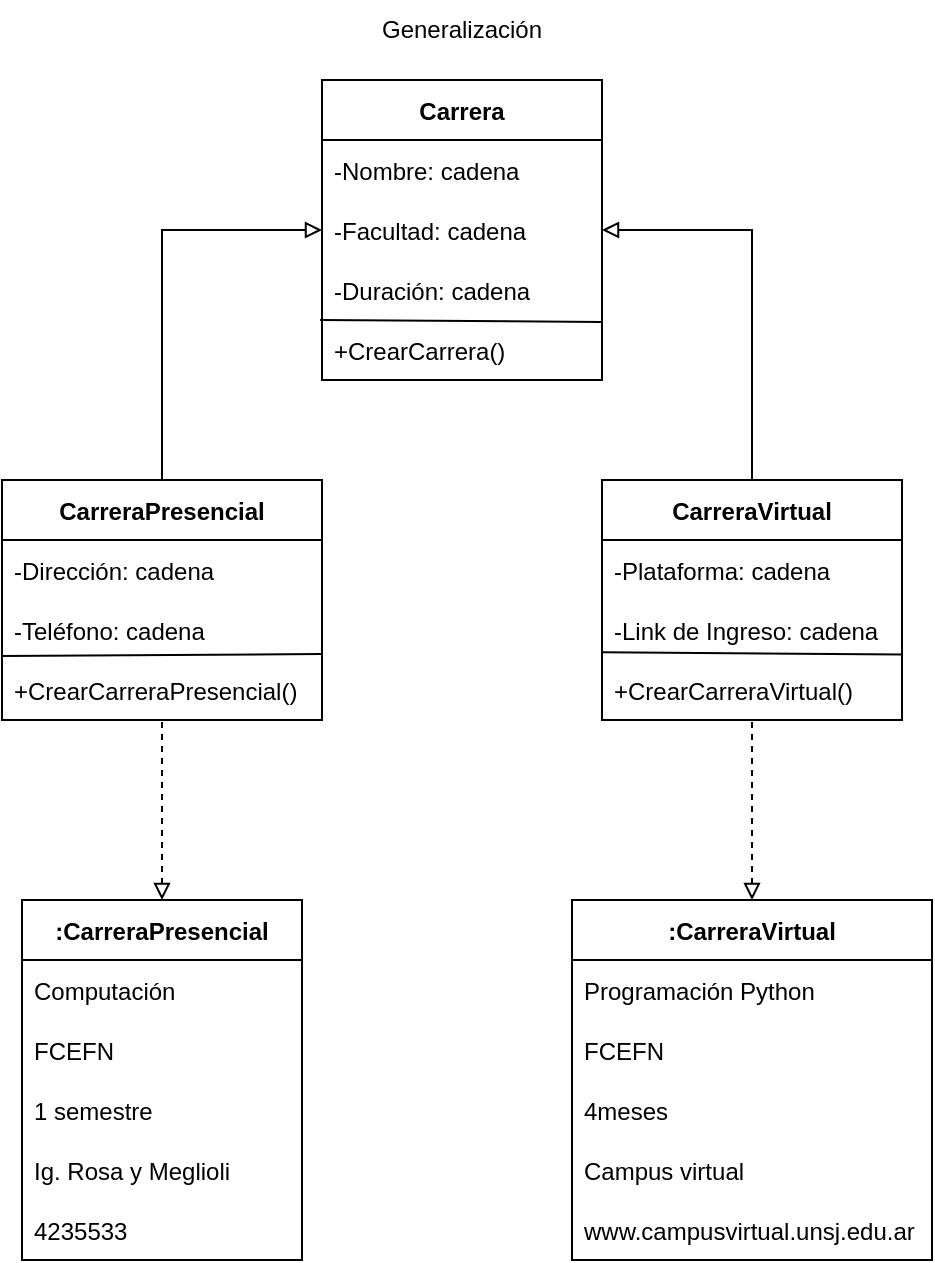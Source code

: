 <mxfile version="16.5.1" type="device"><diagram id="2t_PFK3e8cv6MHQl1vOc" name="Página-1"><mxGraphModel dx="868" dy="545" grid="1" gridSize="10" guides="1" tooltips="1" connect="1" arrows="1" fold="1" page="1" pageScale="1" pageWidth="827" pageHeight="1169" math="0" shadow="0"><root><mxCell id="0"/><mxCell id="1" parent="0"/><mxCell id="EXVyqQRmL8fITnpm_2xn-1" value="Carrera" style="swimlane;fontStyle=1;childLayout=stackLayout;horizontal=1;startSize=30;horizontalStack=0;resizeParent=1;resizeParentMax=0;resizeLast=0;collapsible=1;marginBottom=0;" parent="1" vertex="1"><mxGeometry x="340" y="80" width="140" height="150" as="geometry"/></mxCell><mxCell id="EXVyqQRmL8fITnpm_2xn-2" value="-Nombre: cadena" style="text;strokeColor=none;fillColor=none;align=left;verticalAlign=middle;spacingLeft=4;spacingRight=4;overflow=hidden;points=[[0,0.5],[1,0.5]];portConstraint=eastwest;rotatable=0;" parent="EXVyqQRmL8fITnpm_2xn-1" vertex="1"><mxGeometry y="30" width="140" height="30" as="geometry"/></mxCell><mxCell id="EXVyqQRmL8fITnpm_2xn-3" value="-Facultad: cadena" style="text;strokeColor=none;fillColor=none;align=left;verticalAlign=middle;spacingLeft=4;spacingRight=4;overflow=hidden;points=[[0,0.5],[1,0.5]];portConstraint=eastwest;rotatable=0;" parent="EXVyqQRmL8fITnpm_2xn-1" vertex="1"><mxGeometry y="60" width="140" height="30" as="geometry"/></mxCell><mxCell id="EXVyqQRmL8fITnpm_2xn-4" value="-Duración: cadena" style="text;strokeColor=none;fillColor=none;align=left;verticalAlign=middle;spacingLeft=4;spacingRight=4;overflow=hidden;points=[[0,0.5],[1,0.5]];portConstraint=eastwest;rotatable=0;" parent="EXVyqQRmL8fITnpm_2xn-1" vertex="1"><mxGeometry y="90" width="140" height="30" as="geometry"/></mxCell><mxCell id="EXVyqQRmL8fITnpm_2xn-5" value="+CrearCarrera()" style="text;strokeColor=none;fillColor=none;align=left;verticalAlign=middle;spacingLeft=4;spacingRight=4;overflow=hidden;points=[[0,0.5],[1,0.5]];portConstraint=eastwest;rotatable=0;" parent="EXVyqQRmL8fITnpm_2xn-1" vertex="1"><mxGeometry y="120" width="140" height="30" as="geometry"/></mxCell><mxCell id="EXVyqQRmL8fITnpm_2xn-6" value="" style="endArrow=none;html=1;rounded=0;entryX=1;entryY=1.033;entryDx=0;entryDy=0;entryPerimeter=0;exitX=-0.007;exitY=0;exitDx=0;exitDy=0;exitPerimeter=0;" parent="EXVyqQRmL8fITnpm_2xn-1" source="EXVyqQRmL8fITnpm_2xn-5" target="EXVyqQRmL8fITnpm_2xn-4" edge="1"><mxGeometry width="50" height="50" relative="1" as="geometry"><mxPoint x="50" y="230" as="sourcePoint"/><mxPoint x="100" y="180" as="targetPoint"/></mxGeometry></mxCell><mxCell id="EXVyqQRmL8fITnpm_2xn-8" value="CarreraPresencial" style="swimlane;fontStyle=1;childLayout=stackLayout;horizontal=1;startSize=30;horizontalStack=0;resizeParent=1;resizeParentMax=0;resizeLast=0;collapsible=1;marginBottom=0;" parent="1" vertex="1"><mxGeometry x="180" y="280" width="160" height="120" as="geometry"/></mxCell><mxCell id="EXVyqQRmL8fITnpm_2xn-9" value="-Dirección: cadena" style="text;strokeColor=none;fillColor=none;align=left;verticalAlign=middle;spacingLeft=4;spacingRight=4;overflow=hidden;points=[[0,0.5],[1,0.5]];portConstraint=eastwest;rotatable=0;" parent="EXVyqQRmL8fITnpm_2xn-8" vertex="1"><mxGeometry y="30" width="160" height="30" as="geometry"/></mxCell><mxCell id="EXVyqQRmL8fITnpm_2xn-10" value="-Teléfono: cadena" style="text;strokeColor=none;fillColor=none;align=left;verticalAlign=middle;spacingLeft=4;spacingRight=4;overflow=hidden;points=[[0,0.5],[1,0.5]];portConstraint=eastwest;rotatable=0;" parent="EXVyqQRmL8fITnpm_2xn-8" vertex="1"><mxGeometry y="60" width="160" height="30" as="geometry"/></mxCell><mxCell id="EXVyqQRmL8fITnpm_2xn-11" value="+CrearCarreraPresencial()" style="text;strokeColor=none;fillColor=none;align=left;verticalAlign=middle;spacingLeft=4;spacingRight=4;overflow=hidden;points=[[0,0.5],[1,0.5]];portConstraint=eastwest;rotatable=0;" parent="EXVyqQRmL8fITnpm_2xn-8" vertex="1"><mxGeometry y="90" width="160" height="30" as="geometry"/></mxCell><mxCell id="XRPYleoF9uASBAHoRn7h-1" value="" style="endArrow=none;html=1;rounded=0;entryX=1;entryY=-0.1;entryDx=0;entryDy=0;entryPerimeter=0;exitX=0;exitY=-0.067;exitDx=0;exitDy=0;exitPerimeter=0;" parent="EXVyqQRmL8fITnpm_2xn-8" source="EXVyqQRmL8fITnpm_2xn-11" target="EXVyqQRmL8fITnpm_2xn-11" edge="1"><mxGeometry width="50" height="50" relative="1" as="geometry"><mxPoint x="210" y="120" as="sourcePoint"/><mxPoint x="260" y="70" as="targetPoint"/></mxGeometry></mxCell><mxCell id="EXVyqQRmL8fITnpm_2xn-12" value="CarreraVirtual" style="swimlane;fontStyle=1;childLayout=stackLayout;horizontal=1;startSize=30;horizontalStack=0;resizeParent=1;resizeParentMax=0;resizeLast=0;collapsible=1;marginBottom=0;" parent="1" vertex="1"><mxGeometry x="480" y="280" width="150" height="120" as="geometry"/></mxCell><mxCell id="EXVyqQRmL8fITnpm_2xn-13" value="-Plataforma: cadena" style="text;strokeColor=none;fillColor=none;align=left;verticalAlign=middle;spacingLeft=4;spacingRight=4;overflow=hidden;points=[[0,0.5],[1,0.5]];portConstraint=eastwest;rotatable=0;" parent="EXVyqQRmL8fITnpm_2xn-12" vertex="1"><mxGeometry y="30" width="150" height="30" as="geometry"/></mxCell><mxCell id="EXVyqQRmL8fITnpm_2xn-14" value="-Link de Ingreso: cadena" style="text;strokeColor=none;fillColor=none;align=left;verticalAlign=middle;spacingLeft=4;spacingRight=4;overflow=hidden;points=[[0,0.5],[1,0.5]];portConstraint=eastwest;rotatable=0;" parent="EXVyqQRmL8fITnpm_2xn-12" vertex="1"><mxGeometry y="60" width="150" height="30" as="geometry"/></mxCell><mxCell id="EXVyqQRmL8fITnpm_2xn-15" value="+CrearCarreraVirtual()" style="text;strokeColor=none;fillColor=none;align=left;verticalAlign=middle;spacingLeft=4;spacingRight=4;overflow=hidden;points=[[0,0.5],[1,0.5]];portConstraint=eastwest;rotatable=0;" parent="EXVyqQRmL8fITnpm_2xn-12" vertex="1"><mxGeometry y="90" width="150" height="30" as="geometry"/></mxCell><mxCell id="XRPYleoF9uASBAHoRn7h-2" value="" style="endArrow=none;html=1;rounded=0;entryX=1.002;entryY=-0.09;entryDx=0;entryDy=0;entryPerimeter=0;exitX=0;exitY=0.871;exitDx=0;exitDy=0;exitPerimeter=0;" parent="EXVyqQRmL8fITnpm_2xn-12" source="EXVyqQRmL8fITnpm_2xn-14" target="EXVyqQRmL8fITnpm_2xn-15" edge="1"><mxGeometry width="50" height="50" relative="1" as="geometry"><mxPoint x="-90" y="120" as="sourcePoint"/><mxPoint x="-40" y="70" as="targetPoint"/></mxGeometry></mxCell><mxCell id="EXVyqQRmL8fITnpm_2xn-16" value="" style="endArrow=block;html=1;rounded=0;entryX=0;entryY=0.5;entryDx=0;entryDy=0;exitX=0.5;exitY=0;exitDx=0;exitDy=0;endFill=0;" parent="1" source="EXVyqQRmL8fITnpm_2xn-8" target="EXVyqQRmL8fITnpm_2xn-3" edge="1"><mxGeometry width="50" height="50" relative="1" as="geometry"><mxPoint x="235" y="230" as="sourcePoint"/><mxPoint x="285" y="180" as="targetPoint"/><Array as="points"><mxPoint x="260" y="155"/></Array></mxGeometry></mxCell><mxCell id="EXVyqQRmL8fITnpm_2xn-17" value="" style="endArrow=block;html=1;rounded=0;exitX=0.5;exitY=0;exitDx=0;exitDy=0;entryX=1;entryY=0.5;entryDx=0;entryDy=0;endFill=0;" parent="1" source="EXVyqQRmL8fITnpm_2xn-12" target="EXVyqQRmL8fITnpm_2xn-3" edge="1"><mxGeometry width="50" height="50" relative="1" as="geometry"><mxPoint x="540" y="230" as="sourcePoint"/><mxPoint x="590" y="180" as="targetPoint"/><Array as="points"><mxPoint x="555" y="155"/></Array></mxGeometry></mxCell><mxCell id="EXVyqQRmL8fITnpm_2xn-18" value="Generalización" style="text;html=1;strokeColor=none;fillColor=none;align=center;verticalAlign=middle;whiteSpace=wrap;rounded=0;" parent="1" vertex="1"><mxGeometry x="380" y="40" width="60" height="30" as="geometry"/></mxCell><mxCell id="XRPYleoF9uASBAHoRn7h-3" value=":CarreraPresencial" style="swimlane;fontStyle=1;childLayout=stackLayout;horizontal=1;startSize=30;horizontalStack=0;resizeParent=1;resizeParentMax=0;resizeLast=0;collapsible=1;marginBottom=0;" parent="1" vertex="1"><mxGeometry x="190" y="490" width="140" height="180" as="geometry"/></mxCell><mxCell id="XRPYleoF9uASBAHoRn7h-4" value="Computación" style="text;strokeColor=none;fillColor=none;align=left;verticalAlign=middle;spacingLeft=4;spacingRight=4;overflow=hidden;points=[[0,0.5],[1,0.5]];portConstraint=eastwest;rotatable=0;" parent="XRPYleoF9uASBAHoRn7h-3" vertex="1"><mxGeometry y="30" width="140" height="30" as="geometry"/></mxCell><mxCell id="XRPYleoF9uASBAHoRn7h-5" value="FCEFN" style="text;strokeColor=none;fillColor=none;align=left;verticalAlign=middle;spacingLeft=4;spacingRight=4;overflow=hidden;points=[[0,0.5],[1,0.5]];portConstraint=eastwest;rotatable=0;" parent="XRPYleoF9uASBAHoRn7h-3" vertex="1"><mxGeometry y="60" width="140" height="30" as="geometry"/></mxCell><mxCell id="XRPYleoF9uASBAHoRn7h-6" value="1 semestre" style="text;strokeColor=none;fillColor=none;align=left;verticalAlign=middle;spacingLeft=4;spacingRight=4;overflow=hidden;points=[[0,0.5],[1,0.5]];portConstraint=eastwest;rotatable=0;" parent="XRPYleoF9uASBAHoRn7h-3" vertex="1"><mxGeometry y="90" width="140" height="30" as="geometry"/></mxCell><mxCell id="XRPYleoF9uASBAHoRn7h-11" value="Ig. Rosa y Meglioli" style="text;strokeColor=none;fillColor=none;align=left;verticalAlign=middle;spacingLeft=4;spacingRight=4;overflow=hidden;points=[[0,0.5],[1,0.5]];portConstraint=eastwest;rotatable=0;" parent="XRPYleoF9uASBAHoRn7h-3" vertex="1"><mxGeometry y="120" width="140" height="30" as="geometry"/></mxCell><mxCell id="XRPYleoF9uASBAHoRn7h-12" value="4235533" style="text;strokeColor=none;fillColor=none;align=left;verticalAlign=middle;spacingLeft=4;spacingRight=4;overflow=hidden;points=[[0,0.5],[1,0.5]];portConstraint=eastwest;rotatable=0;" parent="XRPYleoF9uASBAHoRn7h-3" vertex="1"><mxGeometry y="150" width="140" height="30" as="geometry"/></mxCell><mxCell id="XRPYleoF9uASBAHoRn7h-7" value=":CarreraVirtual" style="swimlane;fontStyle=1;childLayout=stackLayout;horizontal=1;startSize=30;horizontalStack=0;resizeParent=1;resizeParentMax=0;resizeLast=0;collapsible=1;marginBottom=0;" parent="1" vertex="1"><mxGeometry x="465" y="490" width="180" height="180" as="geometry"/></mxCell><mxCell id="XRPYleoF9uASBAHoRn7h-8" value="Programación Python" style="text;strokeColor=none;fillColor=none;align=left;verticalAlign=middle;spacingLeft=4;spacingRight=4;overflow=hidden;points=[[0,0.5],[1,0.5]];portConstraint=eastwest;rotatable=0;" parent="XRPYleoF9uASBAHoRn7h-7" vertex="1"><mxGeometry y="30" width="180" height="30" as="geometry"/></mxCell><mxCell id="XRPYleoF9uASBAHoRn7h-9" value="FCEFN" style="text;strokeColor=none;fillColor=none;align=left;verticalAlign=middle;spacingLeft=4;spacingRight=4;overflow=hidden;points=[[0,0.5],[1,0.5]];portConstraint=eastwest;rotatable=0;" parent="XRPYleoF9uASBAHoRn7h-7" vertex="1"><mxGeometry y="60" width="180" height="30" as="geometry"/></mxCell><mxCell id="XRPYleoF9uASBAHoRn7h-13" value="4meses" style="text;strokeColor=none;fillColor=none;align=left;verticalAlign=middle;spacingLeft=4;spacingRight=4;overflow=hidden;points=[[0,0.5],[1,0.5]];portConstraint=eastwest;rotatable=0;" parent="XRPYleoF9uASBAHoRn7h-7" vertex="1"><mxGeometry y="90" width="180" height="30" as="geometry"/></mxCell><mxCell id="XRPYleoF9uASBAHoRn7h-10" value="Campus virtual" style="text;strokeColor=none;fillColor=none;align=left;verticalAlign=middle;spacingLeft=4;spacingRight=4;overflow=hidden;points=[[0,0.5],[1,0.5]];portConstraint=eastwest;rotatable=0;" parent="XRPYleoF9uASBAHoRn7h-7" vertex="1"><mxGeometry y="120" width="180" height="30" as="geometry"/></mxCell><mxCell id="XRPYleoF9uASBAHoRn7h-14" value="www.campusvirtual.unsj.edu.ar" style="text;strokeColor=none;fillColor=none;align=left;verticalAlign=middle;spacingLeft=4;spacingRight=4;overflow=hidden;points=[[0,0.5],[1,0.5]];portConstraint=eastwest;rotatable=0;" parent="XRPYleoF9uASBAHoRn7h-7" vertex="1"><mxGeometry y="150" width="180" height="30" as="geometry"/></mxCell><mxCell id="MXCt5UqTFEAVO3Xxv0lP-1" value="" style="endArrow=block;html=1;rounded=0;entryX=0.5;entryY=0;entryDx=0;entryDy=0;exitX=0.5;exitY=1.033;exitDx=0;exitDy=0;exitPerimeter=0;endFill=0;dashed=1;" edge="1" parent="1" source="EXVyqQRmL8fITnpm_2xn-11" target="XRPYleoF9uASBAHoRn7h-3"><mxGeometry width="50" height="50" relative="1" as="geometry"><mxPoint x="110" y="450" as="sourcePoint"/><mxPoint x="160" y="400" as="targetPoint"/></mxGeometry></mxCell><mxCell id="MXCt5UqTFEAVO3Xxv0lP-2" value="" style="endArrow=block;html=1;rounded=0;entryX=0.5;entryY=0;entryDx=0;entryDy=0;exitX=0.5;exitY=1.033;exitDx=0;exitDy=0;exitPerimeter=0;endFill=0;dashed=1;" edge="1" parent="1" source="EXVyqQRmL8fITnpm_2xn-15" target="XRPYleoF9uASBAHoRn7h-7"><mxGeometry width="50" height="50" relative="1" as="geometry"><mxPoint x="600" y="450" as="sourcePoint"/><mxPoint x="500" y="420" as="targetPoint"/></mxGeometry></mxCell></root></mxGraphModel></diagram></mxfile>